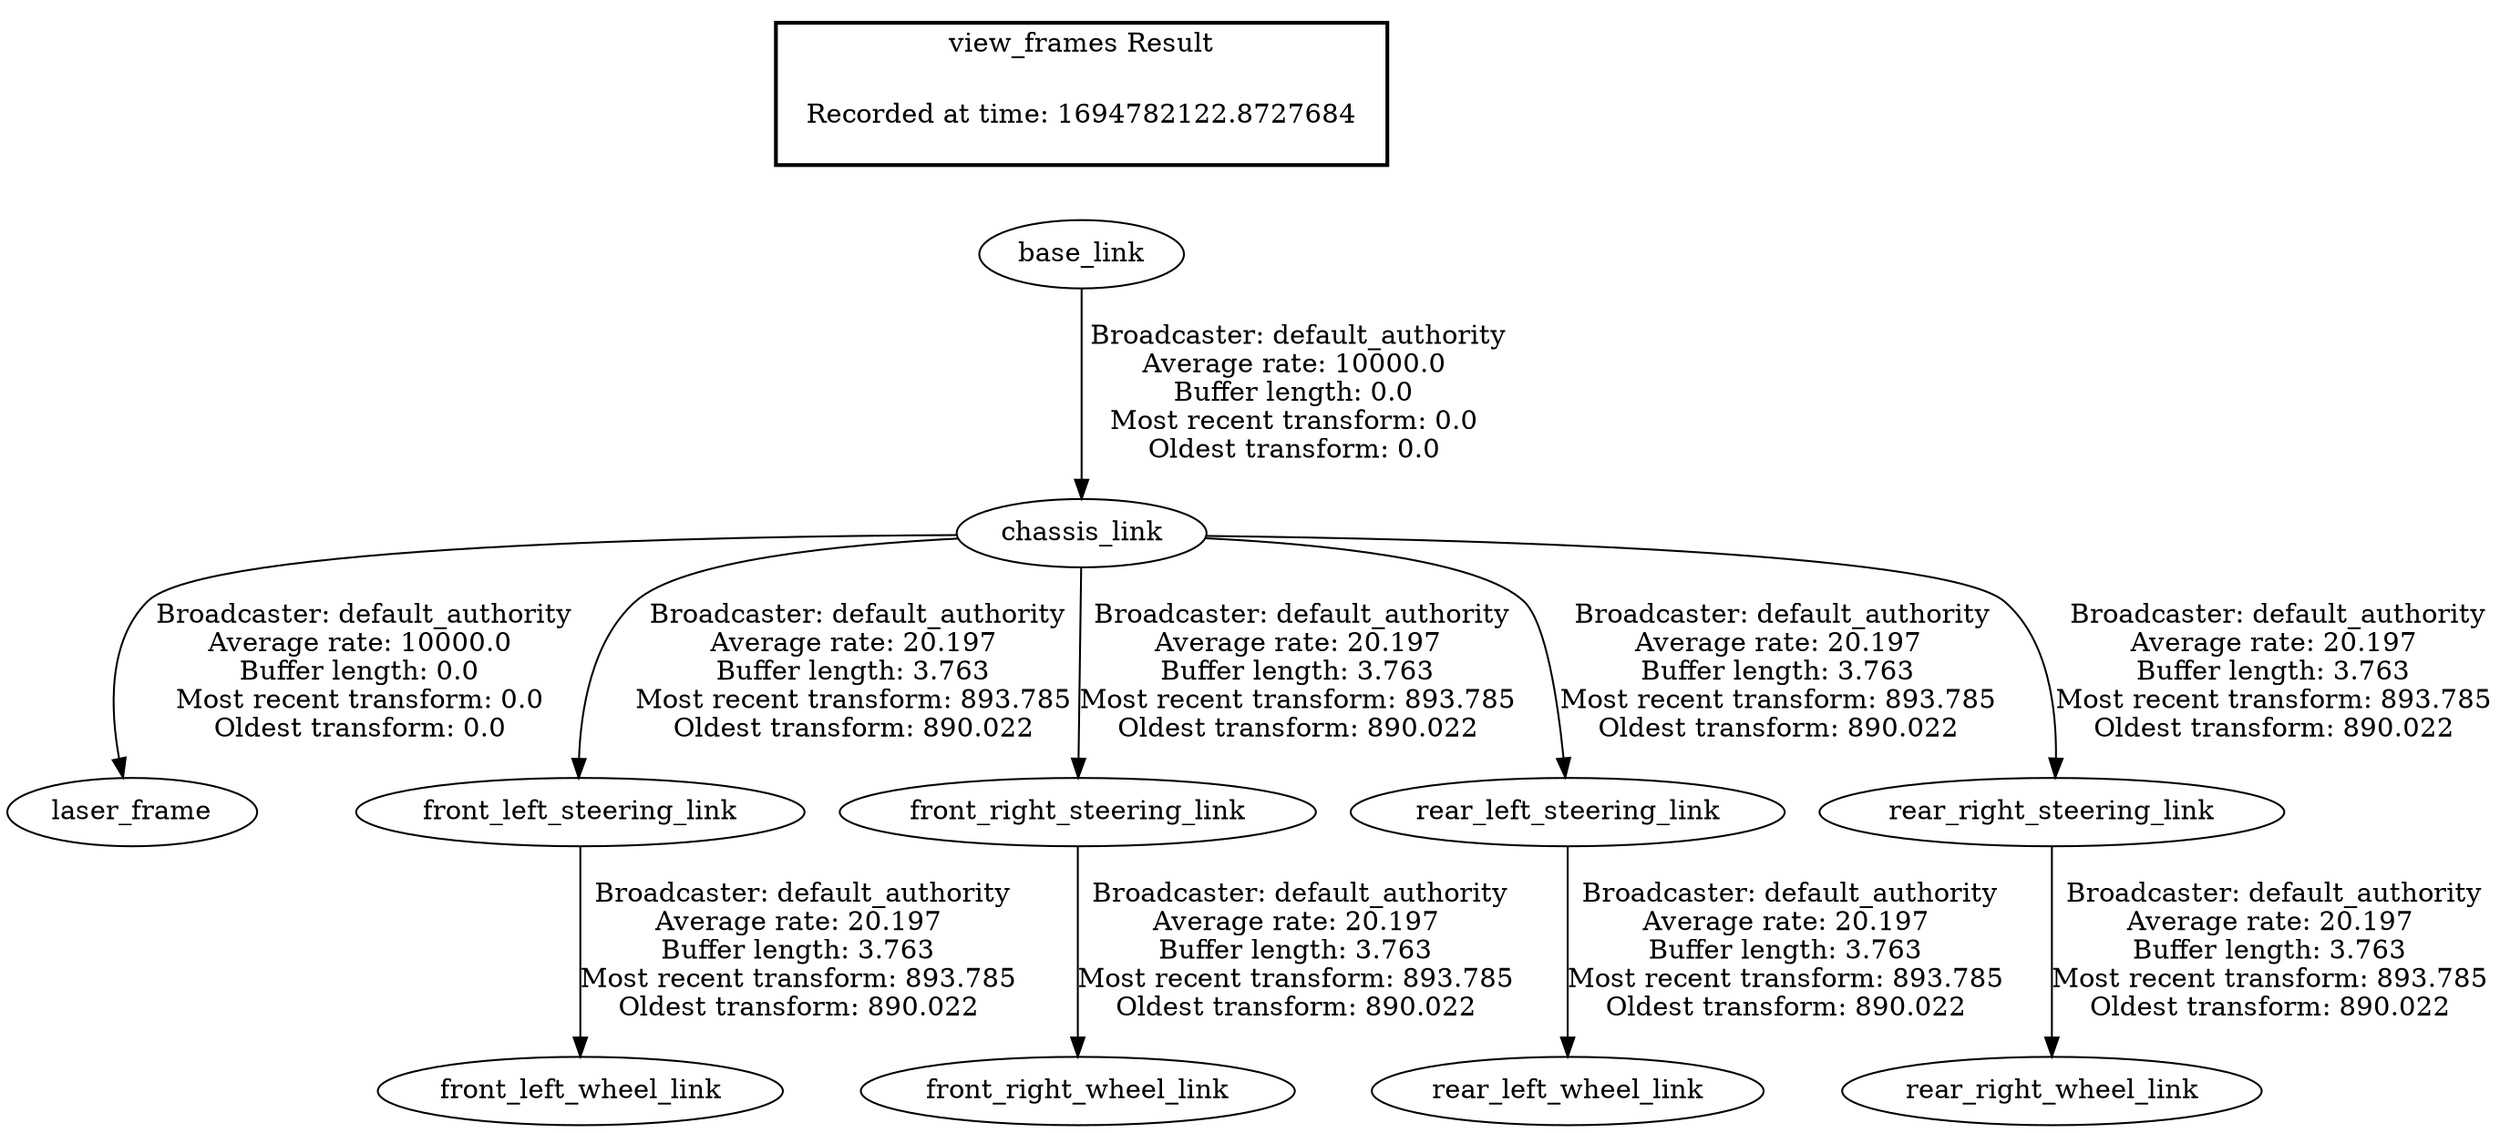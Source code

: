 digraph G {
"base_link" -> "chassis_link"[label=" Broadcaster: default_authority\nAverage rate: 10000.0\nBuffer length: 0.0\nMost recent transform: 0.0\nOldest transform: 0.0\n"];
"chassis_link" -> "laser_frame"[label=" Broadcaster: default_authority\nAverage rate: 10000.0\nBuffer length: 0.0\nMost recent transform: 0.0\nOldest transform: 0.0\n"];
"chassis_link" -> "front_left_steering_link"[label=" Broadcaster: default_authority\nAverage rate: 20.197\nBuffer length: 3.763\nMost recent transform: 893.785\nOldest transform: 890.022\n"];
"front_left_steering_link" -> "front_left_wheel_link"[label=" Broadcaster: default_authority\nAverage rate: 20.197\nBuffer length: 3.763\nMost recent transform: 893.785\nOldest transform: 890.022\n"];
"chassis_link" -> "front_right_steering_link"[label=" Broadcaster: default_authority\nAverage rate: 20.197\nBuffer length: 3.763\nMost recent transform: 893.785\nOldest transform: 890.022\n"];
"front_right_steering_link" -> "front_right_wheel_link"[label=" Broadcaster: default_authority\nAverage rate: 20.197\nBuffer length: 3.763\nMost recent transform: 893.785\nOldest transform: 890.022\n"];
"chassis_link" -> "rear_left_steering_link"[label=" Broadcaster: default_authority\nAverage rate: 20.197\nBuffer length: 3.763\nMost recent transform: 893.785\nOldest transform: 890.022\n"];
"rear_left_steering_link" -> "rear_left_wheel_link"[label=" Broadcaster: default_authority\nAverage rate: 20.197\nBuffer length: 3.763\nMost recent transform: 893.785\nOldest transform: 890.022\n"];
"chassis_link" -> "rear_right_steering_link"[label=" Broadcaster: default_authority\nAverage rate: 20.197\nBuffer length: 3.763\nMost recent transform: 893.785\nOldest transform: 890.022\n"];
"rear_right_steering_link" -> "rear_right_wheel_link"[label=" Broadcaster: default_authority\nAverage rate: 20.197\nBuffer length: 3.763\nMost recent transform: 893.785\nOldest transform: 890.022\n"];
edge [style=invis];
 subgraph cluster_legend { style=bold; color=black; label ="view_frames Result";
"Recorded at time: 1694782122.8727684"[ shape=plaintext ] ;
}->"base_link";
}